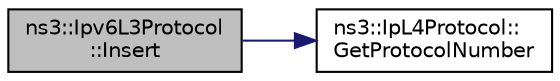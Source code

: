 digraph "ns3::Ipv6L3Protocol::Insert"
{
 // LATEX_PDF_SIZE
  edge [fontname="Helvetica",fontsize="10",labelfontname="Helvetica",labelfontsize="10"];
  node [fontname="Helvetica",fontsize="10",shape=record];
  rankdir="LR";
  Node1 [label="ns3::Ipv6L3Protocol\l::Insert",height=0.2,width=0.4,color="black", fillcolor="grey75", style="filled", fontcolor="black",tooltip="Add a L4 protocol."];
  Node1 -> Node2 [color="midnightblue",fontsize="10",style="solid",fontname="Helvetica"];
  Node2 [label="ns3::IpL4Protocol::\lGetProtocolNumber",height=0.2,width=0.4,color="black", fillcolor="white", style="filled",URL="$classns3_1_1_ip_l4_protocol.html#aa5b2c5a670f5304b1a36b890ea858977",tooltip="Returns the protocol number of this protocol."];
}
